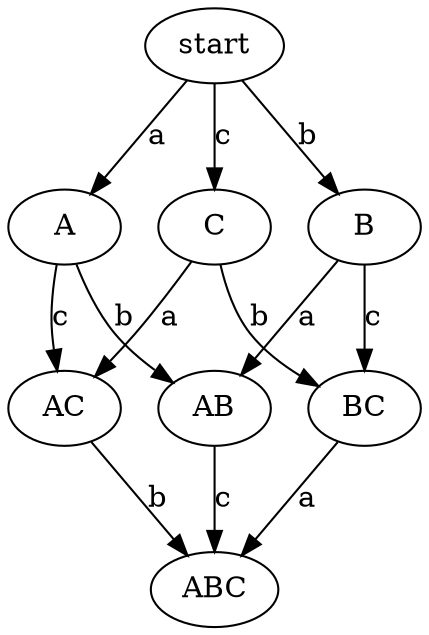 digraph G {
	"start" -> "A" [label="a"]
	"start" -> "B" [label="b"]
	"start" -> "C" [label="c"]
	"A" -> "AB" [label="b"]
	"A" -> "AC" [label="c"]
	"AB" -> "ABC" [label="c"]
	"BC" -> "ABC" [label="a"]
	"B" -> "AB" [label="a"]
	"B" -> "BC" [label="c"]
	"C" -> "BC" [label="b"]
	"C" -> "AC" [label="a"]
	"AC" -> "ABC" [label="b"]
} 
 /* 
	< AB -a-> B / < AB -b-> A
	< AC -a-> C / < AC -c-> A
	< BC -c-> B / < BC -b-> C
	< ABC -a-> BC / < ABC -b-> AC
	< ABC -b-> AC / < ABC -c-> AB
	< ABC -a-> BC / < ABC -c-> AB
*/